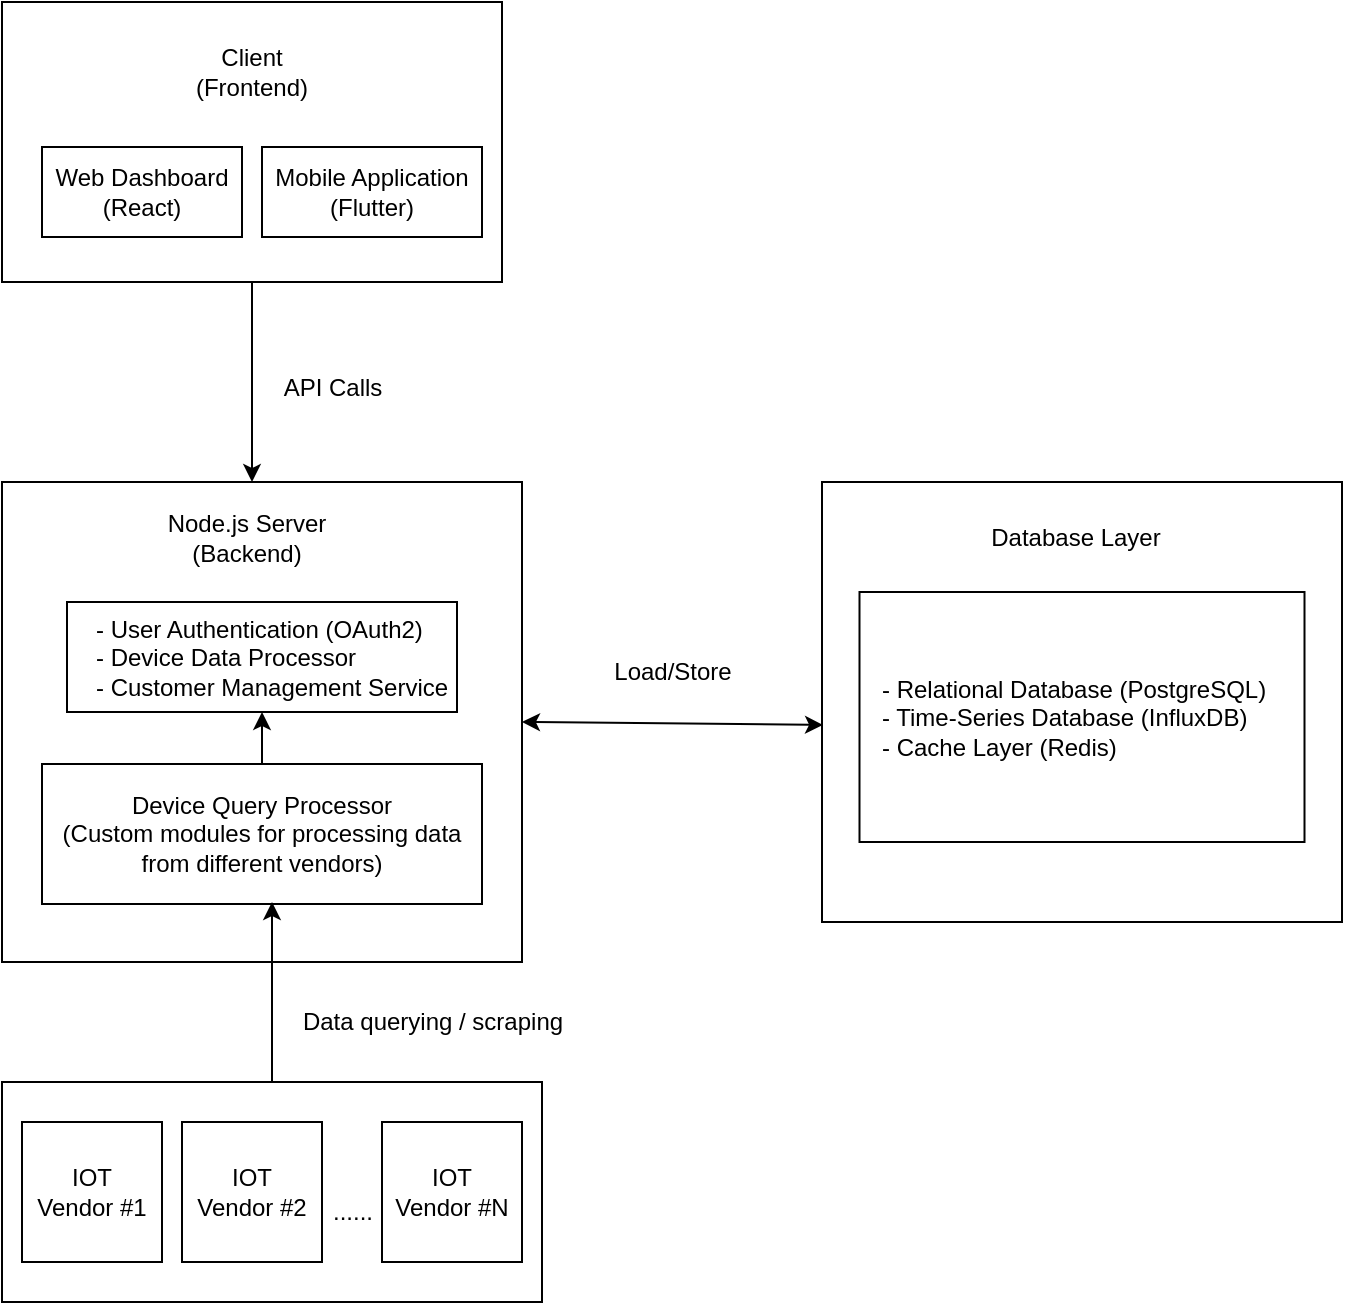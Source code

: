 <mxfile version="24.8.4">
  <diagram name="Page-1" id="GvNLSjV0Csmb6KuZUYd7">
    <mxGraphModel dx="1356" dy="1142" grid="1" gridSize="10" guides="1" tooltips="1" connect="1" arrows="1" fold="1" page="1" pageScale="1" pageWidth="850" pageHeight="1100" math="0" shadow="0">
      <root>
        <mxCell id="0" />
        <mxCell id="1" parent="0" />
        <mxCell id="KVSnf9l8OR1aco6kW9Ye-34" value="" style="rounded=0;whiteSpace=wrap;html=1;" vertex="1" parent="1">
          <mxGeometry x="940" y="650" width="270" height="110" as="geometry" />
        </mxCell>
        <mxCell id="KVSnf9l8OR1aco6kW9Ye-4" style="edgeStyle=orthogonalEdgeStyle;rounded=0;orthogonalLoop=1;jettySize=auto;html=1;" edge="1" parent="1" source="KVSnf9l8OR1aco6kW9Ye-1">
          <mxGeometry relative="1" as="geometry">
            <mxPoint x="1065" y="350" as="targetPoint" />
          </mxGeometry>
        </mxCell>
        <mxCell id="KVSnf9l8OR1aco6kW9Ye-1" value="" style="rounded=0;whiteSpace=wrap;html=1;" vertex="1" parent="1">
          <mxGeometry x="940" y="110" width="250" height="140" as="geometry" />
        </mxCell>
        <mxCell id="KVSnf9l8OR1aco6kW9Ye-2" value="Client (Frontend)" style="text;html=1;align=center;verticalAlign=middle;whiteSpace=wrap;rounded=0;" vertex="1" parent="1">
          <mxGeometry x="1035" y="130" width="60" height="30" as="geometry" />
        </mxCell>
        <mxCell id="KVSnf9l8OR1aco6kW9Ye-3" value="Web Dashboard (React)" style="rounded=0;whiteSpace=wrap;html=1;" vertex="1" parent="1">
          <mxGeometry x="960" y="182.5" width="100" height="45" as="geometry" />
        </mxCell>
        <mxCell id="KVSnf9l8OR1aco6kW9Ye-5" value="" style="rounded=0;whiteSpace=wrap;html=1;" vertex="1" parent="1">
          <mxGeometry x="940" y="350" width="260" height="240" as="geometry" />
        </mxCell>
        <mxCell id="KVSnf9l8OR1aco6kW9Ye-6" value="Node.js Server (Backend)" style="text;html=1;align=center;verticalAlign=middle;whiteSpace=wrap;rounded=0;" vertex="1" parent="1">
          <mxGeometry x="1020" y="363" width="85" height="30" as="geometry" />
        </mxCell>
        <mxCell id="KVSnf9l8OR1aco6kW9Ye-7" value="API Calls" style="text;html=1;align=center;verticalAlign=middle;resizable=0;points=[];autosize=1;strokeColor=none;fillColor=none;" vertex="1" parent="1">
          <mxGeometry x="1070" y="288" width="70" height="30" as="geometry" />
        </mxCell>
        <mxCell id="KVSnf9l8OR1aco6kW9Ye-8" value="" style="rounded=0;whiteSpace=wrap;html=1;" vertex="1" parent="1">
          <mxGeometry x="972.5" y="410" width="195" height="55" as="geometry" />
        </mxCell>
        <mxCell id="KVSnf9l8OR1aco6kW9Ye-9" value="- User Authentication (OAuth2)&lt;br&gt;&lt;div&gt;- Device Data Processor&lt;br&gt;- Customer Management Service&lt;/div&gt;" style="text;html=1;align=left;verticalAlign=middle;whiteSpace=wrap;rounded=0;" vertex="1" parent="1">
          <mxGeometry x="985" y="421.25" width="180" height="32.5" as="geometry" />
        </mxCell>
        <mxCell id="KVSnf9l8OR1aco6kW9Ye-11" value="Load/Store" style="text;html=1;align=center;verticalAlign=middle;resizable=0;points=[];autosize=1;strokeColor=none;fillColor=none;" vertex="1" parent="1">
          <mxGeometry x="1235" y="430" width="80" height="30" as="geometry" />
        </mxCell>
        <mxCell id="KVSnf9l8OR1aco6kW9Ye-12" value="" style="rounded=0;whiteSpace=wrap;html=1;" vertex="1" parent="1">
          <mxGeometry x="1350" y="350" width="260" height="220" as="geometry" />
        </mxCell>
        <mxCell id="KVSnf9l8OR1aco6kW9Ye-13" value="Database Layer" style="text;html=1;align=center;verticalAlign=middle;whiteSpace=wrap;rounded=0;" vertex="1" parent="1">
          <mxGeometry x="1422.5" y="363" width="107.5" height="30" as="geometry" />
        </mxCell>
        <mxCell id="KVSnf9l8OR1aco6kW9Ye-15" value="" style="rounded=0;whiteSpace=wrap;html=1;" vertex="1" parent="1">
          <mxGeometry x="1368.75" y="405" width="222.5" height="125" as="geometry" />
        </mxCell>
        <mxCell id="KVSnf9l8OR1aco6kW9Ye-14" value="- Relational Database (PostgreSQL)&lt;br&gt;- Time-Series Database (InfluxDB)&lt;div&gt;- Cache Layer (Redis)&lt;/div&gt;" style="text;html=1;align=left;verticalAlign=middle;whiteSpace=wrap;rounded=0;" vertex="1" parent="1">
          <mxGeometry x="1377.5" y="444" width="205" height="47" as="geometry" />
        </mxCell>
        <mxCell id="KVSnf9l8OR1aco6kW9Ye-25" value="Mobile Application (Flutter)" style="rounded=0;whiteSpace=wrap;html=1;" vertex="1" parent="1">
          <mxGeometry x="1070" y="182.5" width="110" height="45" as="geometry" />
        </mxCell>
        <mxCell id="KVSnf9l8OR1aco6kW9Ye-40" style="edgeStyle=orthogonalEdgeStyle;rounded=0;orthogonalLoop=1;jettySize=auto;html=1;entryX=0.5;entryY=1;entryDx=0;entryDy=0;" edge="1" parent="1" source="KVSnf9l8OR1aco6kW9Ye-26" target="KVSnf9l8OR1aco6kW9Ye-8">
          <mxGeometry relative="1" as="geometry" />
        </mxCell>
        <mxCell id="KVSnf9l8OR1aco6kW9Ye-26" value="Device Query Processor&lt;br&gt;(Custom modules for processing data from different vendors)" style="rounded=0;whiteSpace=wrap;html=1;" vertex="1" parent="1">
          <mxGeometry x="960" y="491" width="220" height="70" as="geometry" />
        </mxCell>
        <mxCell id="KVSnf9l8OR1aco6kW9Ye-28" value="IOT&lt;br&gt;Vendor #1" style="rounded=0;whiteSpace=wrap;html=1;" vertex="1" parent="1">
          <mxGeometry x="950" y="670" width="70" height="70" as="geometry" />
        </mxCell>
        <mxCell id="KVSnf9l8OR1aco6kW9Ye-29" value="IOT&lt;br&gt;Vendor #2" style="rounded=0;whiteSpace=wrap;html=1;" vertex="1" parent="1">
          <mxGeometry x="1030" y="670" width="70" height="70" as="geometry" />
        </mxCell>
        <mxCell id="KVSnf9l8OR1aco6kW9Ye-30" value="......" style="text;html=1;align=center;verticalAlign=middle;resizable=0;points=[];autosize=1;strokeColor=none;fillColor=none;" vertex="1" parent="1">
          <mxGeometry x="1095" y="700" width="40" height="30" as="geometry" />
        </mxCell>
        <mxCell id="KVSnf9l8OR1aco6kW9Ye-31" value="IOT&lt;br&gt;Vendor #N" style="rounded=0;whiteSpace=wrap;html=1;" vertex="1" parent="1">
          <mxGeometry x="1130" y="670" width="70" height="70" as="geometry" />
        </mxCell>
        <mxCell id="KVSnf9l8OR1aco6kW9Ye-35" style="edgeStyle=orthogonalEdgeStyle;rounded=0;orthogonalLoop=1;jettySize=auto;html=1;" edge="1" parent="1" source="KVSnf9l8OR1aco6kW9Ye-34">
          <mxGeometry relative="1" as="geometry">
            <mxPoint x="1075" y="560" as="targetPoint" />
          </mxGeometry>
        </mxCell>
        <mxCell id="KVSnf9l8OR1aco6kW9Ye-41" value="" style="endArrow=classic;startArrow=classic;html=1;rounded=0;exitX=1;exitY=0.5;exitDx=0;exitDy=0;entryX=0.002;entryY=0.552;entryDx=0;entryDy=0;entryPerimeter=0;" edge="1" parent="1" source="KVSnf9l8OR1aco6kW9Ye-5" target="KVSnf9l8OR1aco6kW9Ye-12">
          <mxGeometry width="50" height="50" relative="1" as="geometry">
            <mxPoint x="1130" y="460" as="sourcePoint" />
            <mxPoint x="1180" y="410" as="targetPoint" />
          </mxGeometry>
        </mxCell>
        <mxCell id="KVSnf9l8OR1aco6kW9Ye-42" value="Data querying / scraping" style="text;html=1;align=center;verticalAlign=middle;resizable=0;points=[];autosize=1;strokeColor=none;fillColor=none;" vertex="1" parent="1">
          <mxGeometry x="1080" y="605" width="150" height="30" as="geometry" />
        </mxCell>
      </root>
    </mxGraphModel>
  </diagram>
</mxfile>
